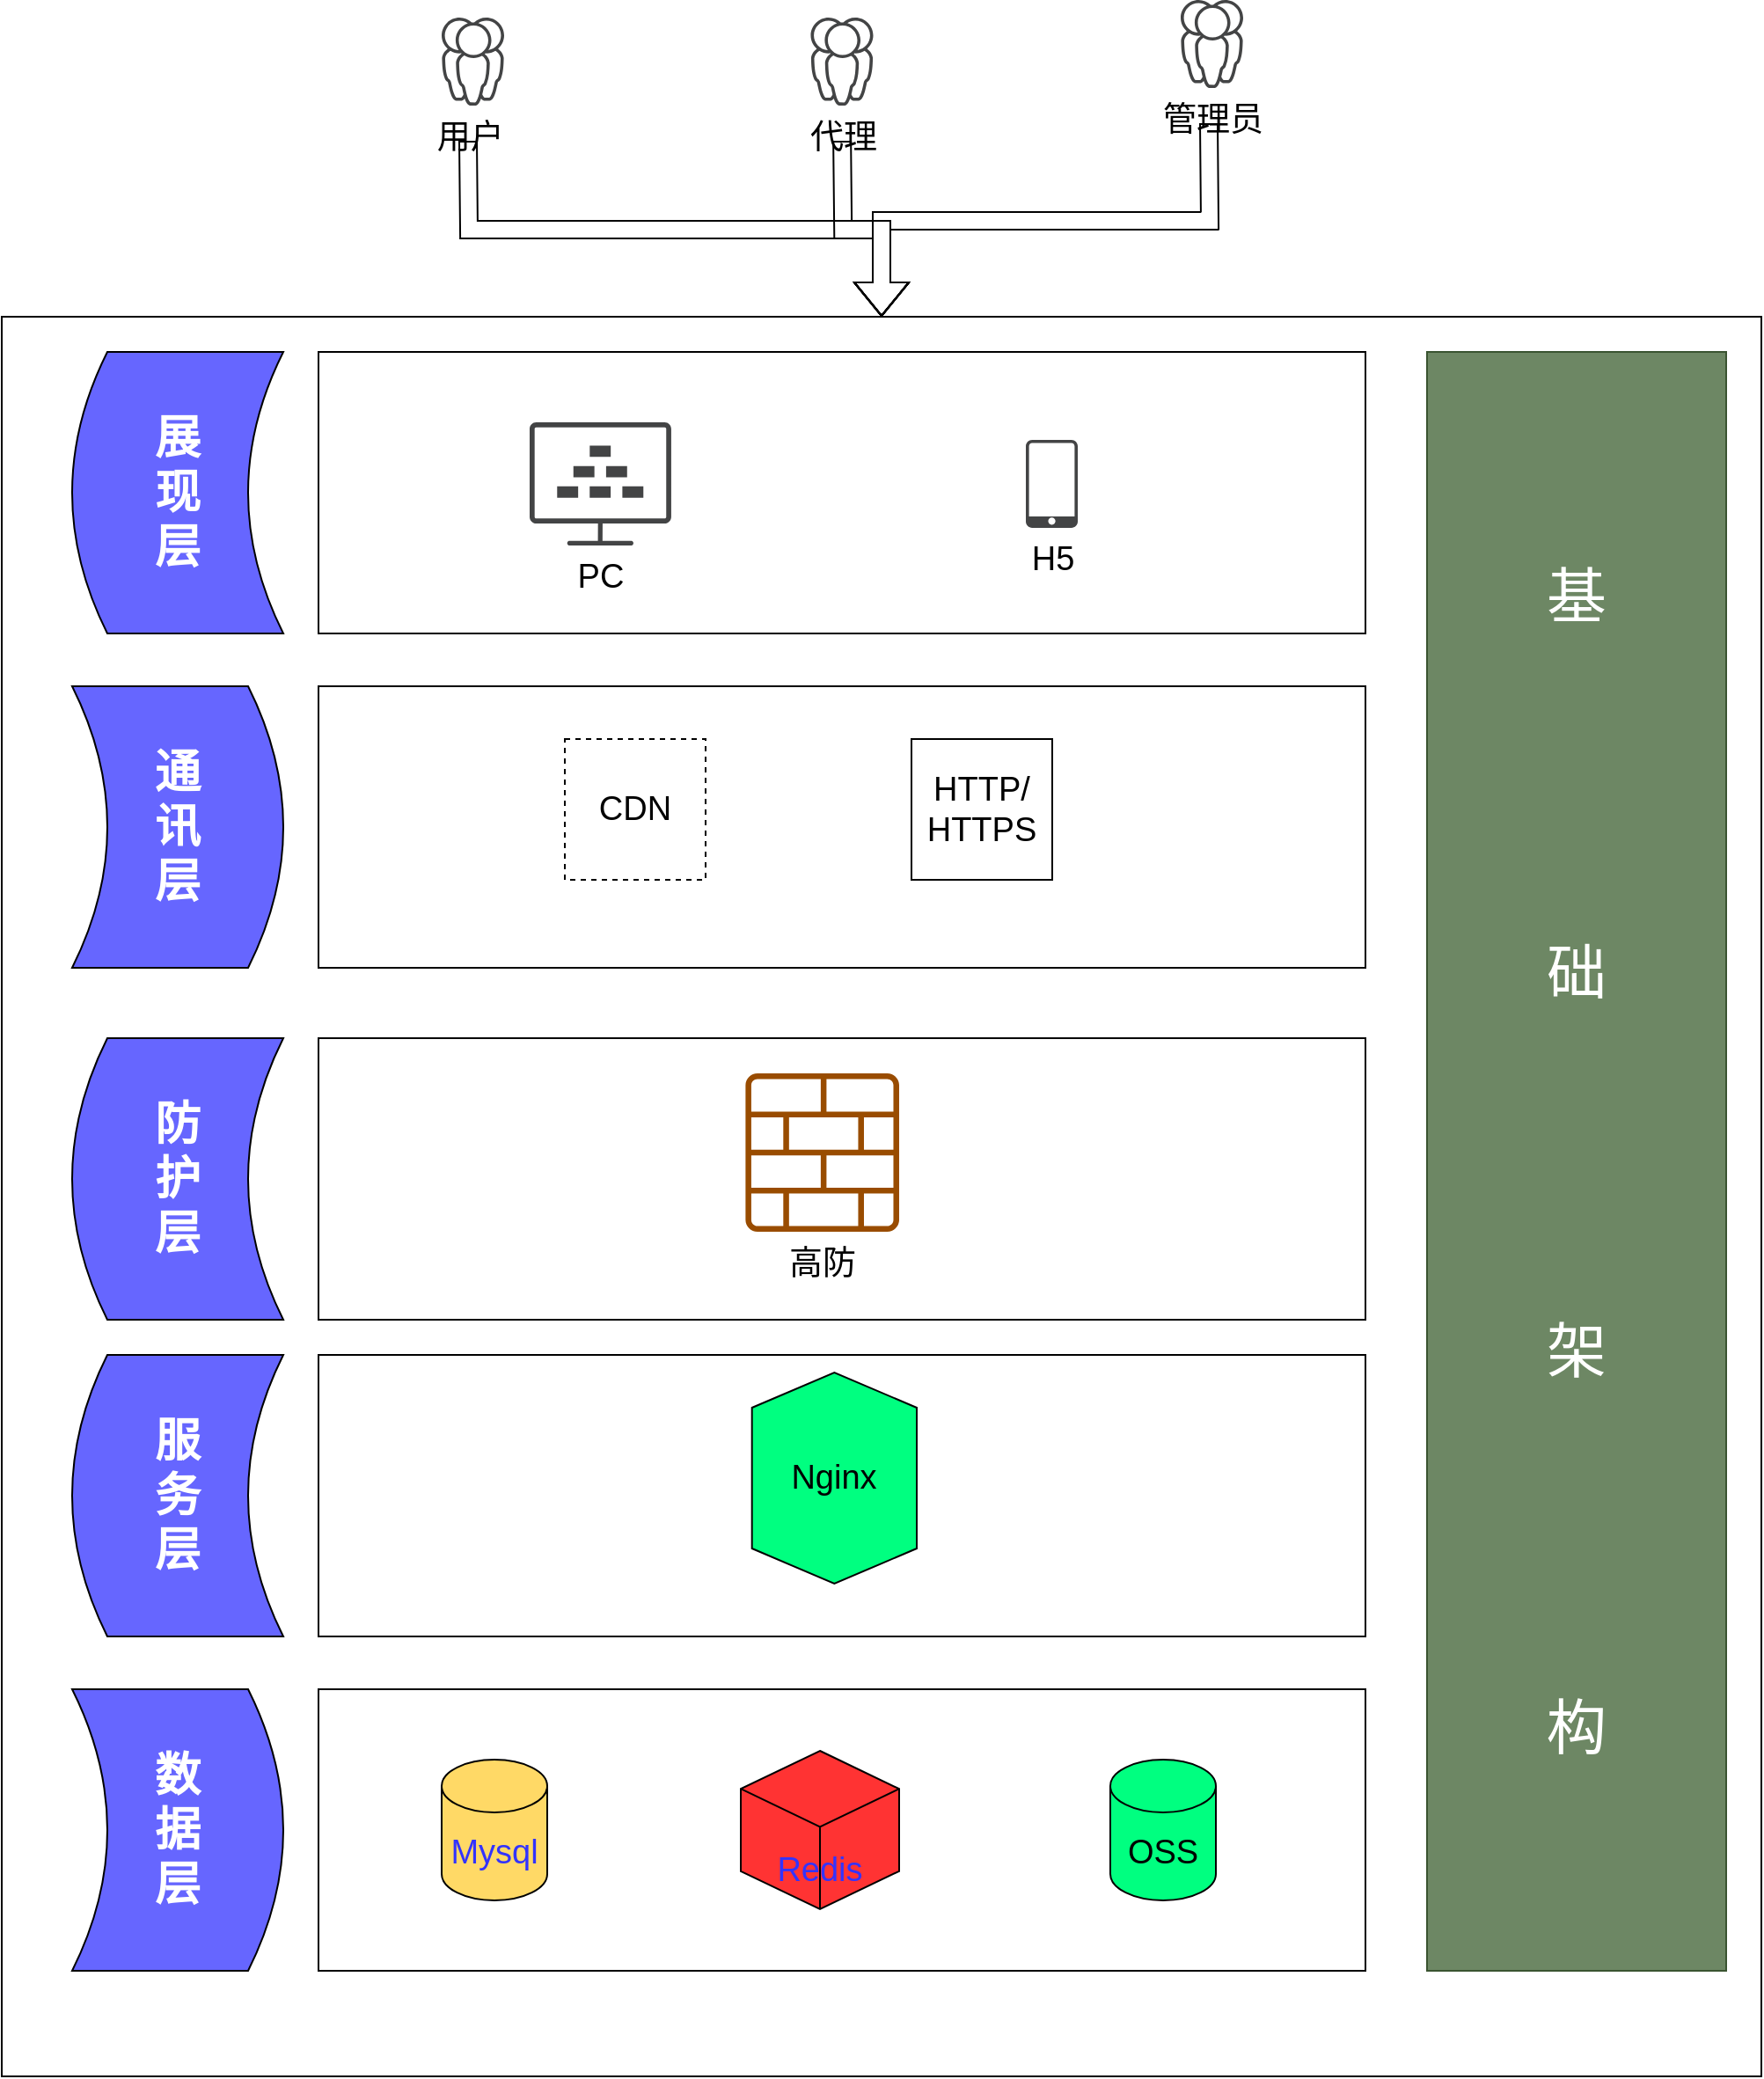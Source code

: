 <mxfile version="22.1.16" type="github">
  <diagram name="Page-1" id="197159a0-c6a4-9194-75a8-e4174976684c">
    <mxGraphModel dx="2049" dy="1066" grid="1" gridSize="10" guides="1" tooltips="1" connect="1" arrows="1" fold="1" page="1" pageScale="1.5" pageWidth="1169" pageHeight="826" background="none" math="0" shadow="0">
      <root>
        <mxCell id="0" style=";html=1;" />
        <mxCell id="1" style=";html=1;" parent="0" />
        <mxCell id="vxW0RGqJEejOWEnaERJO-1" value="" style="whiteSpace=wrap;html=1;aspect=fixed;fontSize=19;" vertex="1" parent="1">
          <mxGeometry x="280" y="480" width="1000" height="1000" as="geometry" />
        </mxCell>
        <mxCell id="vxW0RGqJEejOWEnaERJO-2" value="" style="rounded=0;whiteSpace=wrap;html=1;fontSize=19;" vertex="1" parent="1">
          <mxGeometry x="460" y="500" width="595" height="160" as="geometry" />
        </mxCell>
        <mxCell id="vxW0RGqJEejOWEnaERJO-3" value="" style="rounded=0;whiteSpace=wrap;html=1;fontSize=19;" vertex="1" parent="1">
          <mxGeometry x="460" y="1260" width="595" height="160" as="geometry" />
        </mxCell>
        <mxCell id="vxW0RGqJEejOWEnaERJO-4" value="" style="rounded=0;whiteSpace=wrap;html=1;fontSize=19;" vertex="1" parent="1">
          <mxGeometry x="460" y="890" width="595" height="160" as="geometry" />
        </mxCell>
        <mxCell id="vxW0RGqJEejOWEnaERJO-5" value="" style="rounded=0;whiteSpace=wrap;html=1;fontSize=19;" vertex="1" parent="1">
          <mxGeometry x="460" y="690" width="595" height="160" as="geometry" />
        </mxCell>
        <mxCell id="vxW0RGqJEejOWEnaERJO-6" value="&lt;font color=&quot;#ffffff&quot; style=&quot;font-size: 26px;&quot;&gt;&lt;b style=&quot;font-size: 26px;&quot;&gt;展&lt;br style=&quot;font-size: 26px;&quot;&gt;现&lt;br style=&quot;font-size: 26px;&quot;&gt;层&lt;/b&gt;&lt;/font&gt;" style="shape=dataStorage;whiteSpace=wrap;html=1;fixedSize=1;fillStyle=solid;fillColor=#6666FF;fontSize=26;" vertex="1" parent="1">
          <mxGeometry x="320" y="500" width="120" height="160" as="geometry" />
        </mxCell>
        <mxCell id="vxW0RGqJEejOWEnaERJO-7" value="&lt;font color=&quot;#ffffff&quot; style=&quot;font-size: 26px;&quot;&gt;&lt;span style=&quot;font-size: 26px;&quot;&gt;&lt;b style=&quot;font-size: 26px;&quot;&gt;通&lt;br style=&quot;font-size: 26px;&quot;&gt;讯&lt;br style=&quot;font-size: 26px;&quot;&gt;层&lt;/b&gt;&lt;/span&gt;&lt;/font&gt;" style="shape=dataStorage;whiteSpace=wrap;html=1;fixedSize=1;fillStyle=solid;fillColor=#6666FF;direction=west;fontSize=26;" vertex="1" parent="1">
          <mxGeometry x="320" y="690" width="120" height="160" as="geometry" />
        </mxCell>
        <mxCell id="vxW0RGqJEejOWEnaERJO-8" value="&lt;font color=&quot;#ffffff&quot; style=&quot;font-size: 26px;&quot;&gt;&lt;span style=&quot;font-size: 26px;&quot;&gt;&lt;b style=&quot;font-size: 26px;&quot;&gt;防&lt;br style=&quot;font-size: 26px;&quot;&gt;护&lt;br style=&quot;font-size: 26px;&quot;&gt;层&lt;/b&gt;&lt;/span&gt;&lt;/font&gt;" style="shape=dataStorage;whiteSpace=wrap;html=1;fixedSize=1;fillStyle=solid;fillColor=#6666FF;fontSize=26;" vertex="1" parent="1">
          <mxGeometry x="320" y="890" width="120" height="160" as="geometry" />
        </mxCell>
        <mxCell id="vxW0RGqJEejOWEnaERJO-10" value="&lt;font color=&quot;#ffffff&quot; style=&quot;font-size: 26px;&quot;&gt;&lt;span style=&quot;font-size: 26px;&quot;&gt;&lt;b style=&quot;font-size: 26px;&quot;&gt;数&lt;br style=&quot;font-size: 26px;&quot;&gt;据&lt;br style=&quot;font-size: 26px;&quot;&gt;层&lt;/b&gt;&lt;/span&gt;&lt;/font&gt;" style="shape=dataStorage;whiteSpace=wrap;html=1;fixedSize=1;fillStyle=solid;fillColor=#6666FF;direction=west;fontSize=26;" vertex="1" parent="1">
          <mxGeometry x="320" y="1260" width="120" height="160" as="geometry" />
        </mxCell>
        <mxCell id="vxW0RGqJEejOWEnaERJO-11" value="&lt;font color=&quot;#3333ff&quot; style=&quot;font-size: 19px;&quot;&gt;Mysql&lt;/font&gt;" style="shape=cylinder3;whiteSpace=wrap;html=1;boundedLbl=1;backgroundOutline=1;size=15;fillColor=#FFD966;fontSize=19;" vertex="1" parent="1">
          <mxGeometry x="530" y="1300" width="60" height="80" as="geometry" />
        </mxCell>
        <mxCell id="vxW0RGqJEejOWEnaERJO-12" value="&lt;font color=&quot;#3333ff&quot; style=&quot;font-size: 19px;&quot;&gt;&lt;br style=&quot;font-size: 19px;&quot;&gt;&lt;br style=&quot;font-size: 19px;&quot;&gt;Redis&lt;/font&gt;" style="html=1;whiteSpace=wrap;shape=isoCube2;backgroundOutline=1;isoAngle=15;fillColor=#FF3333;fontSize=19;" vertex="1" parent="1">
          <mxGeometry x="700" y="1295" width="90" height="90" as="geometry" />
        </mxCell>
        <mxCell id="vxW0RGqJEejOWEnaERJO-17" value="OSS" style="shape=cylinder3;whiteSpace=wrap;html=1;boundedLbl=1;backgroundOutline=1;size=15;fillColor=#00FF80;fontSize=19;" vertex="1" parent="1">
          <mxGeometry x="910" y="1300" width="60" height="80" as="geometry" />
        </mxCell>
        <mxCell id="vxW0RGqJEejOWEnaERJO-18" value="CDN" style="whiteSpace=wrap;html=1;aspect=fixed;gradientColor=none;strokeColor=default;dashed=1;fontSize=19;" vertex="1" parent="1">
          <mxGeometry x="600" y="720" width="80" height="80" as="geometry" />
        </mxCell>
        <mxCell id="vxW0RGqJEejOWEnaERJO-19" value="HTTP/&lt;br&gt;HTTPS" style="whiteSpace=wrap;html=1;aspect=fixed;fontSize=19;" vertex="1" parent="1">
          <mxGeometry x="797" y="720" width="80" height="80" as="geometry" />
        </mxCell>
        <mxCell id="vxW0RGqJEejOWEnaERJO-42" value="" style="edgeStyle=orthogonalEdgeStyle;shape=flexArrow;rounded=0;orthogonalLoop=1;jettySize=auto;html=1;entryX=0.5;entryY=0;entryDx=0;entryDy=0;fontSize=19;" edge="1" parent="1" target="vxW0RGqJEejOWEnaERJO-1">
          <mxGeometry relative="1" as="geometry">
            <mxPoint x="757.571" y="380.0" as="sourcePoint" />
            <mxPoint x="760" y="480" as="targetPoint" />
          </mxGeometry>
        </mxCell>
        <mxCell id="vxW0RGqJEejOWEnaERJO-41" value="" style="edgeStyle=orthogonalEdgeStyle;shape=flexArrow;rounded=0;orthogonalLoop=1;jettySize=auto;html=1;fontSize=19;" edge="1" parent="1" target="vxW0RGqJEejOWEnaERJO-1">
          <mxGeometry relative="1" as="geometry">
            <mxPoint x="545" y="380.0" as="sourcePoint" />
          </mxGeometry>
        </mxCell>
        <mxCell id="vxW0RGqJEejOWEnaERJO-43" value="" style="edgeStyle=orthogonalEdgeStyle;shape=flexArrow;rounded=0;orthogonalLoop=1;jettySize=auto;html=1;entryX=0.5;entryY=0;entryDx=0;entryDy=0;fontSize=19;" edge="1" parent="1" target="vxW0RGqJEejOWEnaERJO-1">
          <mxGeometry relative="1" as="geometry">
            <mxPoint x="966" y="370" as="sourcePoint" />
          </mxGeometry>
        </mxCell>
        <mxCell id="vxW0RGqJEejOWEnaERJO-44" value="PC" style="sketch=0;pointerEvents=1;shadow=0;dashed=0;html=1;strokeColor=none;fillColor=#434445;aspect=fixed;labelPosition=center;verticalLabelPosition=bottom;verticalAlign=top;align=center;outlineConnect=0;shape=mxgraph.vvd.horizon;fontSize=19;" vertex="1" parent="1">
          <mxGeometry x="580" y="540" width="80.46" height="70" as="geometry" />
        </mxCell>
        <mxCell id="vxW0RGqJEejOWEnaERJO-45" value="H5" style="sketch=0;pointerEvents=1;shadow=0;dashed=0;html=1;strokeColor=none;fillColor=#434445;aspect=fixed;labelPosition=center;verticalLabelPosition=bottom;verticalAlign=top;align=center;outlineConnect=0;shape=mxgraph.vvd.phone;fontSize=19;" vertex="1" parent="1">
          <mxGeometry x="862" y="550" width="29.5" height="50" as="geometry" />
        </mxCell>
        <mxCell id="vxW0RGqJEejOWEnaERJO-46" value="高防" style="sketch=0;pointerEvents=1;shadow=0;dashed=0;html=1;strokeColor=none;fillColor=#994C00;aspect=fixed;labelPosition=center;verticalLabelPosition=bottom;verticalAlign=top;align=center;outlineConnect=0;shape=mxgraph.vvd.logical_firewall;fontSize=19;" vertex="1" parent="1">
          <mxGeometry x="702.7" y="910" width="87.3" height="90" as="geometry" />
        </mxCell>
        <mxCell id="vxW0RGqJEejOWEnaERJO-47" value="" style="rounded=0;whiteSpace=wrap;html=1;fontSize=19;" vertex="1" parent="1">
          <mxGeometry x="460" y="1070" width="595" height="160" as="geometry" />
        </mxCell>
        <mxCell id="vxW0RGqJEejOWEnaERJO-48" value="&lt;font color=&quot;#ffffff&quot; style=&quot;font-size: 26px;&quot;&gt;&lt;span style=&quot;font-size: 26px;&quot;&gt;&lt;b style=&quot;font-size: 26px;&quot;&gt;服&lt;br style=&quot;font-size: 26px;&quot;&gt;务&lt;br style=&quot;font-size: 26px;&quot;&gt;层&lt;/b&gt;&lt;/span&gt;&lt;/font&gt;" style="shape=dataStorage;whiteSpace=wrap;html=1;fixedSize=1;fillStyle=solid;fillColor=#6666FF;fontSize=26;" vertex="1" parent="1">
          <mxGeometry x="320" y="1070" width="120" height="160" as="geometry" />
        </mxCell>
        <mxCell id="vxW0RGqJEejOWEnaERJO-49" value="用户&lt;span style=&quot;white-space: pre; font-size: 19px;&quot;&gt;&#x9;&lt;/span&gt;" style="sketch=0;pointerEvents=1;shadow=0;dashed=0;html=1;strokeColor=none;fillColor=#434445;aspect=fixed;labelPosition=center;verticalLabelPosition=bottom;verticalAlign=top;align=center;outlineConnect=0;shape=mxgraph.vvd.user_group;fontSize=19;" vertex="1" parent="1">
          <mxGeometry x="530" y="310" width="35.5" height="50" as="geometry" />
        </mxCell>
        <mxCell id="vxW0RGqJEejOWEnaERJO-50" value="管理员" style="sketch=0;pointerEvents=1;shadow=0;dashed=0;html=1;strokeColor=none;fillColor=#434445;aspect=fixed;labelPosition=center;verticalLabelPosition=bottom;verticalAlign=top;align=center;outlineConnect=0;shape=mxgraph.vvd.user_group;fontSize=19;" vertex="1" parent="1">
          <mxGeometry x="950" y="300" width="35.5" height="50" as="geometry" />
        </mxCell>
        <mxCell id="vxW0RGqJEejOWEnaERJO-51" value="代理" style="sketch=0;pointerEvents=1;shadow=0;dashed=0;html=1;strokeColor=none;fillColor=#434445;aspect=fixed;labelPosition=center;verticalLabelPosition=bottom;verticalAlign=top;align=center;outlineConnect=0;shape=mxgraph.vvd.user_group;fontSize=19;" vertex="1" parent="1">
          <mxGeometry x="739.75" y="310" width="35.5" height="50" as="geometry" />
        </mxCell>
        <mxCell id="vxW0RGqJEejOWEnaERJO-54" value="Nginx" style="shape=hexagon;perimeter=hexagonPerimeter2;whiteSpace=wrap;html=1;fixedSize=1;direction=south;fillColor=#00FF80;fontSize=19;" vertex="1" parent="1">
          <mxGeometry x="706.35" y="1080" width="93.65" height="120" as="geometry" />
        </mxCell>
        <mxCell id="vxW0RGqJEejOWEnaERJO-55" value="&lt;p style=&quot;line-height: 630%; font-size: 34px;&quot;&gt;&lt;font style=&quot;font-size: 34px;&quot;&gt;基&lt;br style=&quot;font-size: 34px;&quot;&gt;础&lt;br style=&quot;font-size: 34px;&quot;&gt;架&lt;br style=&quot;font-size: 34px;&quot;&gt;构&lt;/font&gt;&lt;/p&gt;" style="rounded=0;whiteSpace=wrap;html=1;fillColor=#6d8764;strokeColor=#3A5431;fontColor=#ffffff;fontSize=34;" vertex="1" parent="1">
          <mxGeometry x="1090" y="500" width="170" height="920" as="geometry" />
        </mxCell>
      </root>
    </mxGraphModel>
  </diagram>
</mxfile>
